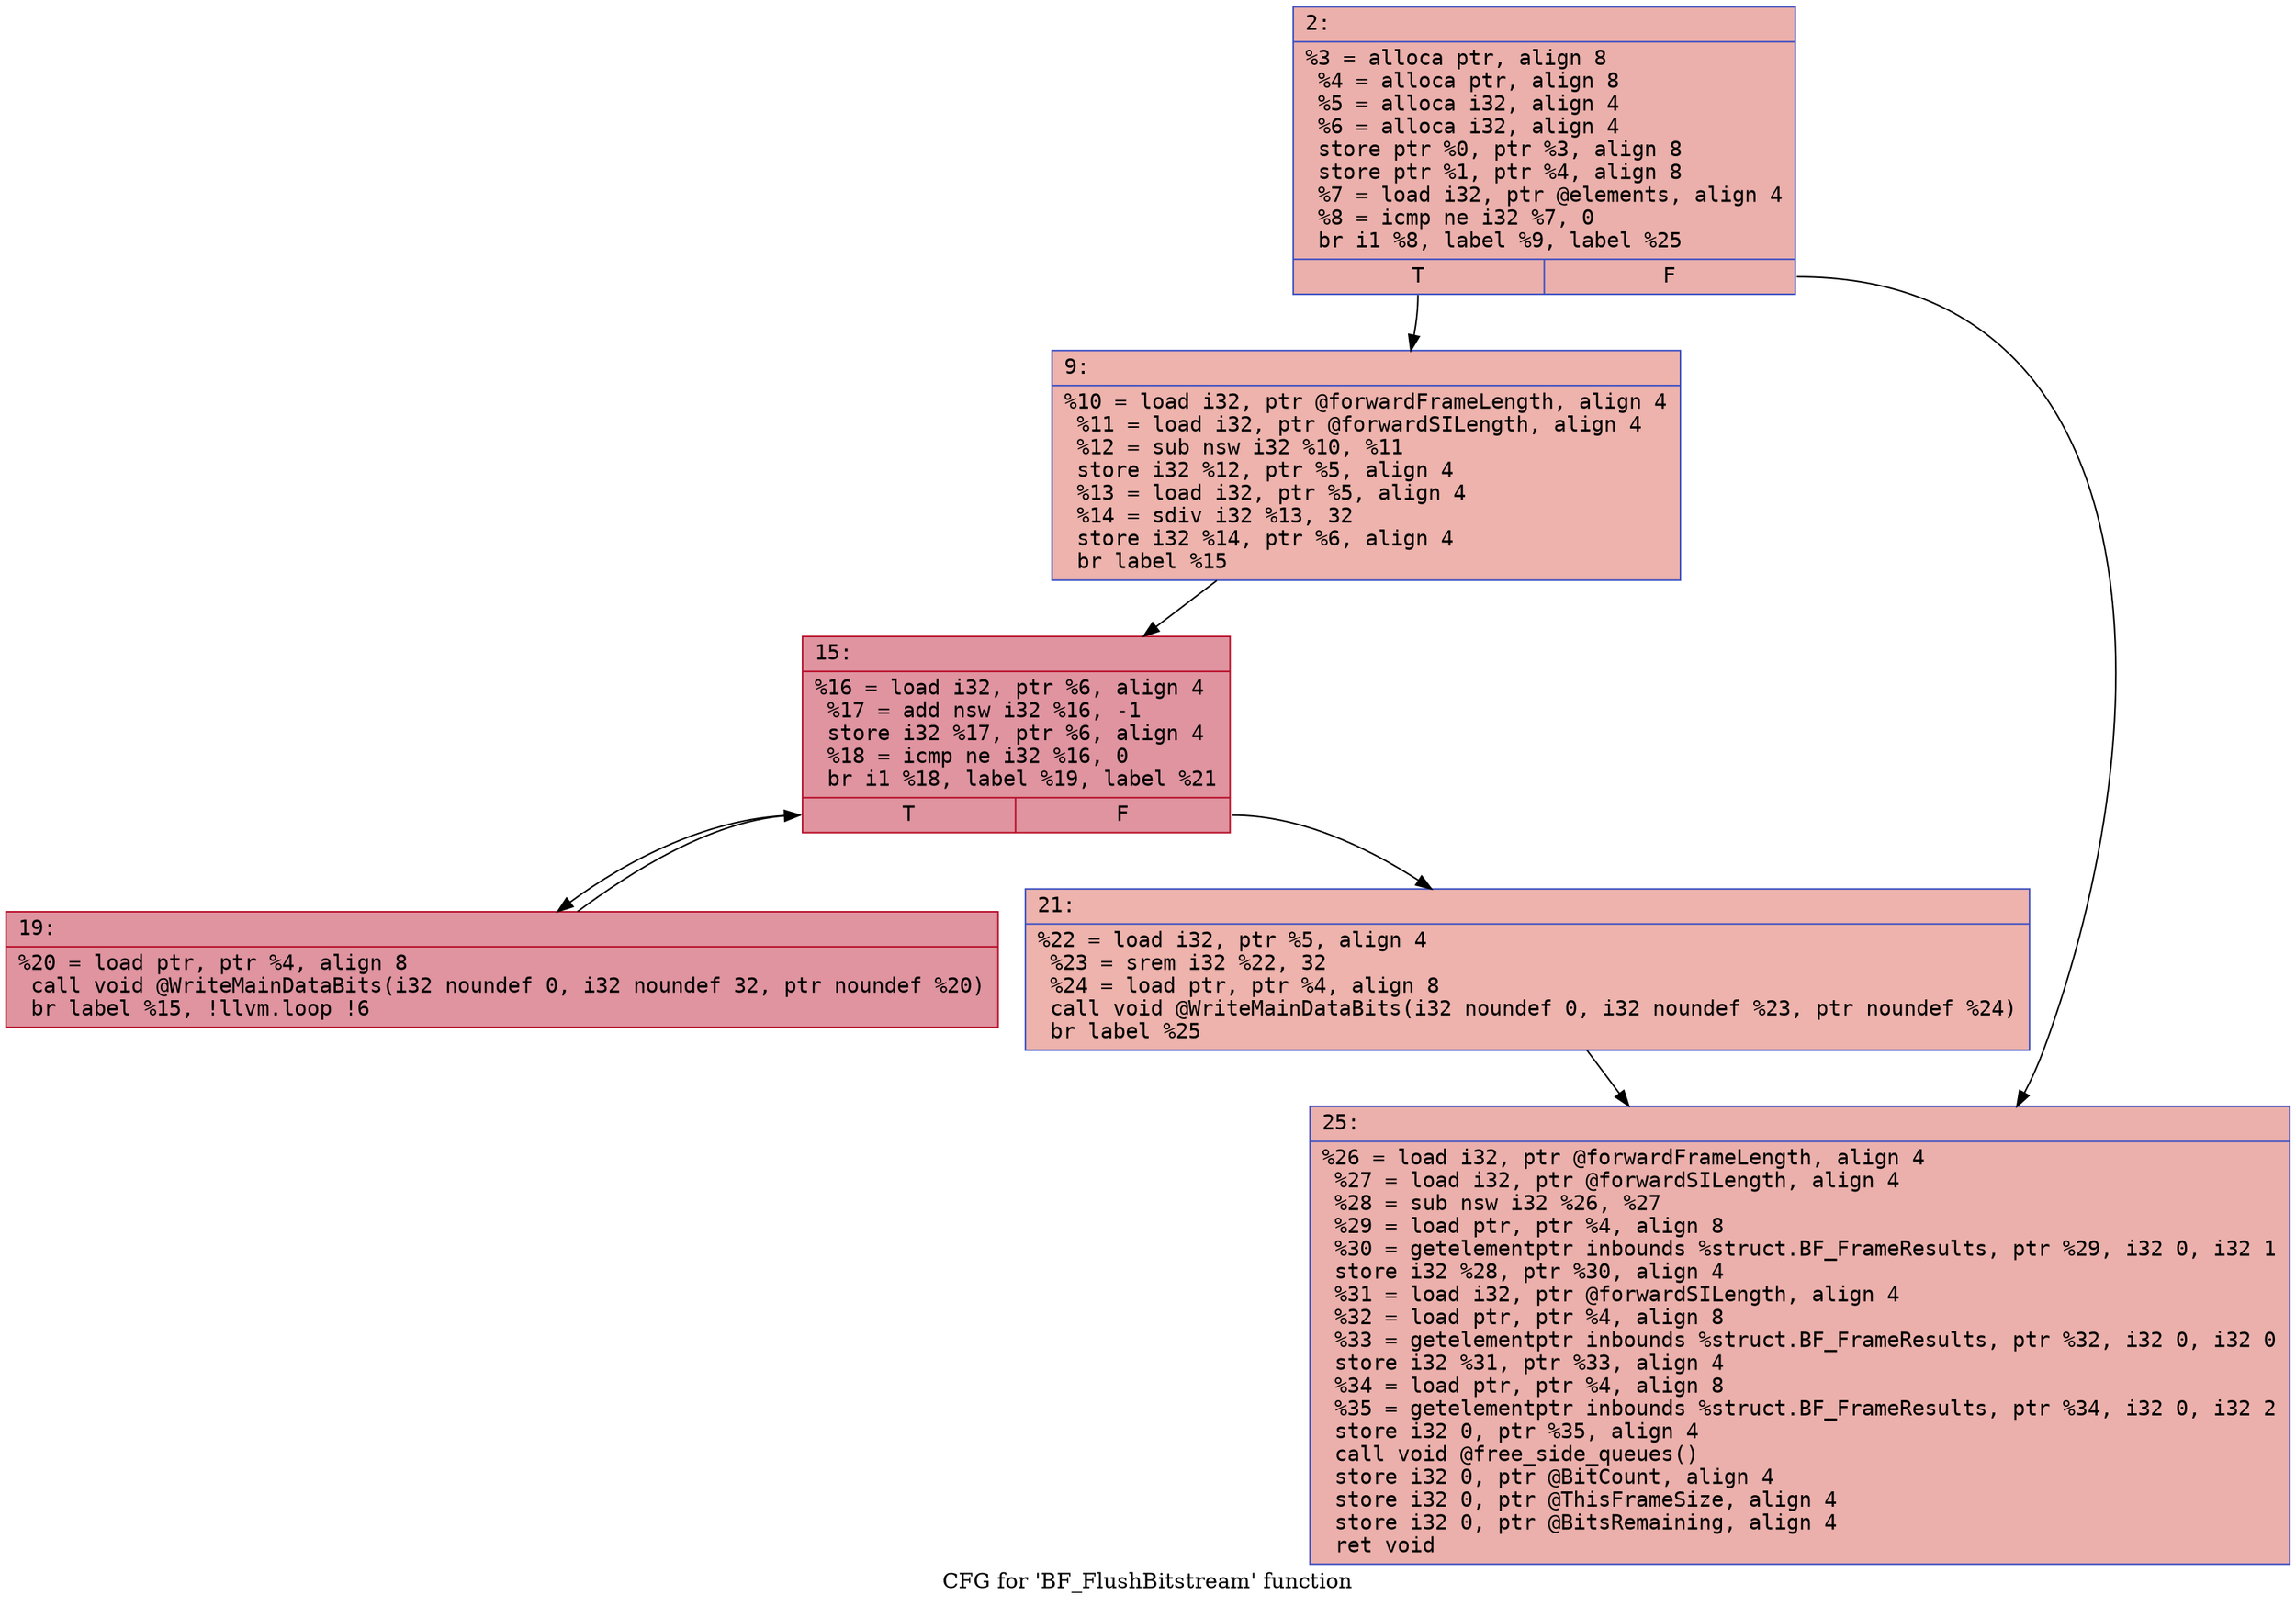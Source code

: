digraph "CFG for 'BF_FlushBitstream' function" {
	label="CFG for 'BF_FlushBitstream' function";

	Node0x6000039db8e0 [shape=record,color="#3d50c3ff", style=filled, fillcolor="#d24b4070" fontname="Courier",label="{2:\l|  %3 = alloca ptr, align 8\l  %4 = alloca ptr, align 8\l  %5 = alloca i32, align 4\l  %6 = alloca i32, align 4\l  store ptr %0, ptr %3, align 8\l  store ptr %1, ptr %4, align 8\l  %7 = load i32, ptr @elements, align 4\l  %8 = icmp ne i32 %7, 0\l  br i1 %8, label %9, label %25\l|{<s0>T|<s1>F}}"];
	Node0x6000039db8e0:s0 -> Node0x6000039db930[tooltip="2 -> 9\nProbability 62.50%" ];
	Node0x6000039db8e0:s1 -> Node0x6000039dba70[tooltip="2 -> 25\nProbability 37.50%" ];
	Node0x6000039db930 [shape=record,color="#3d50c3ff", style=filled, fillcolor="#d6524470" fontname="Courier",label="{9:\l|  %10 = load i32, ptr @forwardFrameLength, align 4\l  %11 = load i32, ptr @forwardSILength, align 4\l  %12 = sub nsw i32 %10, %11\l  store i32 %12, ptr %5, align 4\l  %13 = load i32, ptr %5, align 4\l  %14 = sdiv i32 %13, 32\l  store i32 %14, ptr %6, align 4\l  br label %15\l}"];
	Node0x6000039db930 -> Node0x6000039db980[tooltip="9 -> 15\nProbability 100.00%" ];
	Node0x6000039db980 [shape=record,color="#b70d28ff", style=filled, fillcolor="#b70d2870" fontname="Courier",label="{15:\l|  %16 = load i32, ptr %6, align 4\l  %17 = add nsw i32 %16, -1\l  store i32 %17, ptr %6, align 4\l  %18 = icmp ne i32 %16, 0\l  br i1 %18, label %19, label %21\l|{<s0>T|<s1>F}}"];
	Node0x6000039db980:s0 -> Node0x6000039db9d0[tooltip="15 -> 19\nProbability 96.88%" ];
	Node0x6000039db980:s1 -> Node0x6000039dba20[tooltip="15 -> 21\nProbability 3.12%" ];
	Node0x6000039db9d0 [shape=record,color="#b70d28ff", style=filled, fillcolor="#b70d2870" fontname="Courier",label="{19:\l|  %20 = load ptr, ptr %4, align 8\l  call void @WriteMainDataBits(i32 noundef 0, i32 noundef 32, ptr noundef %20)\l  br label %15, !llvm.loop !6\l}"];
	Node0x6000039db9d0 -> Node0x6000039db980[tooltip="19 -> 15\nProbability 100.00%" ];
	Node0x6000039dba20 [shape=record,color="#3d50c3ff", style=filled, fillcolor="#d6524470" fontname="Courier",label="{21:\l|  %22 = load i32, ptr %5, align 4\l  %23 = srem i32 %22, 32\l  %24 = load ptr, ptr %4, align 8\l  call void @WriteMainDataBits(i32 noundef 0, i32 noundef %23, ptr noundef %24)\l  br label %25\l}"];
	Node0x6000039dba20 -> Node0x6000039dba70[tooltip="21 -> 25\nProbability 100.00%" ];
	Node0x6000039dba70 [shape=record,color="#3d50c3ff", style=filled, fillcolor="#d24b4070" fontname="Courier",label="{25:\l|  %26 = load i32, ptr @forwardFrameLength, align 4\l  %27 = load i32, ptr @forwardSILength, align 4\l  %28 = sub nsw i32 %26, %27\l  %29 = load ptr, ptr %4, align 8\l  %30 = getelementptr inbounds %struct.BF_FrameResults, ptr %29, i32 0, i32 1\l  store i32 %28, ptr %30, align 4\l  %31 = load i32, ptr @forwardSILength, align 4\l  %32 = load ptr, ptr %4, align 8\l  %33 = getelementptr inbounds %struct.BF_FrameResults, ptr %32, i32 0, i32 0\l  store i32 %31, ptr %33, align 4\l  %34 = load ptr, ptr %4, align 8\l  %35 = getelementptr inbounds %struct.BF_FrameResults, ptr %34, i32 0, i32 2\l  store i32 0, ptr %35, align 4\l  call void @free_side_queues()\l  store i32 0, ptr @BitCount, align 4\l  store i32 0, ptr @ThisFrameSize, align 4\l  store i32 0, ptr @BitsRemaining, align 4\l  ret void\l}"];
}
